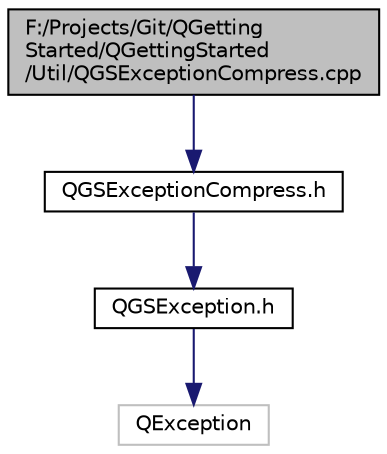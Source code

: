 digraph "F:/Projects/Git/QGettingStarted/QGettingStarted/Util/QGSExceptionCompress.cpp"
{
  edge [fontname="Helvetica",fontsize="10",labelfontname="Helvetica",labelfontsize="10"];
  node [fontname="Helvetica",fontsize="10",shape=record];
  Node0 [label="F:/Projects/Git/QGetting\lStarted/QGettingStarted\l/Util/QGSExceptionCompress.cpp",height=0.2,width=0.4,color="black", fillcolor="grey75", style="filled", fontcolor="black"];
  Node0 -> Node1 [color="midnightblue",fontsize="10",style="solid"];
  Node1 [label="QGSExceptionCompress.h",height=0.2,width=0.4,color="black", fillcolor="white", style="filled",URL="$_q_g_s_exception_compress_8h.html"];
  Node1 -> Node2 [color="midnightblue",fontsize="10",style="solid"];
  Node2 [label="QGSException.h",height=0.2,width=0.4,color="black", fillcolor="white", style="filled",URL="$_q_g_s_exception_8h.html"];
  Node2 -> Node3 [color="midnightblue",fontsize="10",style="solid"];
  Node3 [label="QException",height=0.2,width=0.4,color="grey75", fillcolor="white", style="filled"];
}
